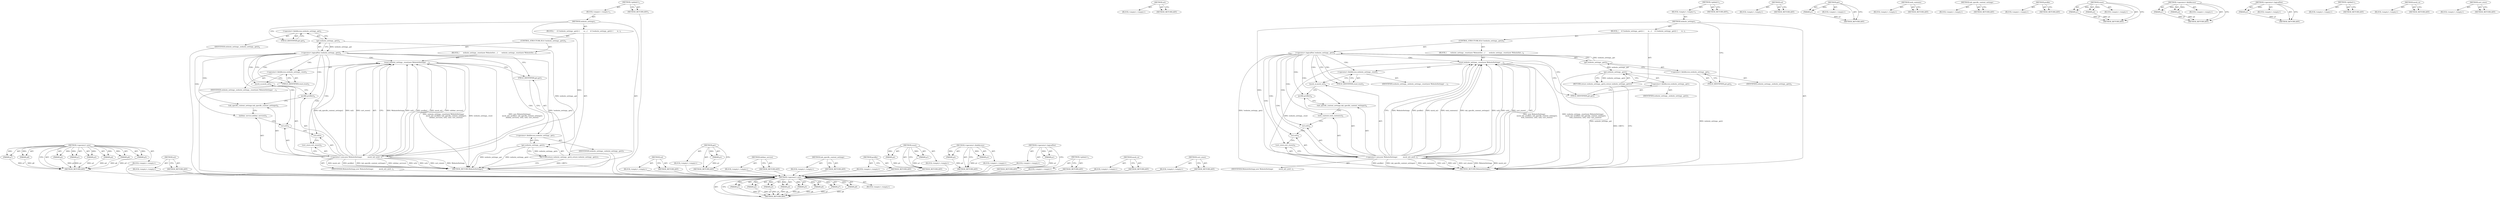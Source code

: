 digraph "cert_store" {
vulnerable_70 [label=<(METHOD,&lt;operator&gt;.new)>];
vulnerable_71 [label=<(PARAM,p1)>];
vulnerable_72 [label=<(PARAM,p2)>];
vulnerable_73 [label=<(PARAM,p3)>];
vulnerable_74 [label=<(PARAM,p4)>];
vulnerable_75 [label=<(PARAM,p5)>];
vulnerable_76 [label=<(PARAM,p6)>];
vulnerable_77 [label=<(PARAM,p7)>];
vulnerable_78 [label=<(PARAM,p8)>];
vulnerable_79 [label=<(BLOCK,&lt;empty&gt;,&lt;empty&gt;)>];
vulnerable_80 [label=<(METHOD_RETURN,ANY)>];
vulnerable_93 [label=<(METHOD,url)>];
vulnerable_94 [label=<(BLOCK,&lt;empty&gt;,&lt;empty&gt;)>];
vulnerable_95 [label=<(METHOD_RETURN,ANY)>];
vulnerable_6 [label=<(METHOD,&lt;global&gt;)<SUB>1</SUB>>];
vulnerable_7 [label=<(BLOCK,&lt;empty&gt;,&lt;empty&gt;)<SUB>1</SUB>>];
vulnerable_8 [label=<(METHOD,website_settings)<SUB>1</SUB>>];
vulnerable_9 [label=<(BLOCK,{
     if (!website_settings_.get()) {
       w...,{
     if (!website_settings_.get()) {
       w...)<SUB>1</SUB>>];
vulnerable_10 [label=<(CONTROL_STRUCTURE,IF,if (!website_settings_.get()))<SUB>2</SUB>>];
vulnerable_11 [label=<(&lt;operator&gt;.logicalNot,!website_settings_.get())<SUB>2</SUB>>];
vulnerable_12 [label=<(get,website_settings_.get())<SUB>2</SUB>>];
vulnerable_13 [label=<(&lt;operator&gt;.fieldAccess,website_settings_.get)<SUB>2</SUB>>];
vulnerable_14 [label=<(IDENTIFIER,website_settings_,website_settings_.get())<SUB>2</SUB>>];
vulnerable_15 [label=<(FIELD_IDENTIFIER,get,get)<SUB>2</SUB>>];
vulnerable_16 [label=<(BLOCK,{
       website_settings_.reset(new WebsiteSet...,{
       website_settings_.reset(new WebsiteSet...)<SUB>2</SUB>>];
vulnerable_17 [label=<(reset,website_settings_.reset(new WebsiteSettings(
  ...)<SUB>3</SUB>>];
vulnerable_18 [label=<(&lt;operator&gt;.fieldAccess,website_settings_.reset)<SUB>3</SUB>>];
vulnerable_19 [label=<(IDENTIFIER,website_settings_,website_settings_.reset(new WebsiteSettings(
  ...)<SUB>3</SUB>>];
vulnerable_20 [label=<(FIELD_IDENTIFIER,reset,reset)<SUB>3</SUB>>];
vulnerable_21 [label=<(&lt;operator&gt;.new,new WebsiteSettings(
           mock_ui(), prof...)<SUB>3</SUB>>];
vulnerable_22 [label=<(IDENTIFIER,WebsiteSettings,new WebsiteSettings(
           mock_ui(), prof...)<SUB>3</SUB>>];
vulnerable_23 [label=<(mock_ui,mock_ui())<SUB>4</SUB>>];
vulnerable_24 [label=<(profile,profile())<SUB>4</SUB>>];
vulnerable_25 [label=<(tab_specific_content_settings,tab_specific_content_settings())<SUB>4</SUB>>];
vulnerable_26 [label=<(infobar_service,infobar_service())<SUB>5</SUB>>];
vulnerable_27 [label=<(url,url())<SUB>5</SUB>>];
vulnerable_28 [label=<(ssl,ssl())<SUB>5</SUB>>];
vulnerable_29 [label=<(cert_store,cert_store())<SUB>5</SUB>>];
vulnerable_30 [label=<(RETURN,return website_settings_.get();,return website_settings_.get();)<SUB>7</SUB>>];
vulnerable_31 [label=<(get,website_settings_.get())<SUB>7</SUB>>];
vulnerable_32 [label=<(&lt;operator&gt;.fieldAccess,website_settings_.get)<SUB>7</SUB>>];
vulnerable_33 [label=<(IDENTIFIER,website_settings_,website_settings_.get())<SUB>7</SUB>>];
vulnerable_34 [label=<(FIELD_IDENTIFIER,get,get)<SUB>7</SUB>>];
vulnerable_35 [label=<(METHOD_RETURN,WebsiteSettings)<SUB>1</SUB>>];
vulnerable_37 [label=<(METHOD_RETURN,ANY)<SUB>1</SUB>>];
vulnerable_96 [label=<(METHOD,ssl)>];
vulnerable_97 [label=<(BLOCK,&lt;empty&gt;,&lt;empty&gt;)>];
vulnerable_98 [label=<(METHOD_RETURN,ANY)>];
vulnerable_56 [label=<(METHOD,get)>];
vulnerable_57 [label=<(PARAM,p1)>];
vulnerable_58 [label=<(BLOCK,&lt;empty&gt;,&lt;empty&gt;)>];
vulnerable_59 [label=<(METHOD_RETURN,ANY)>];
vulnerable_90 [label=<(METHOD,infobar_service)>];
vulnerable_91 [label=<(BLOCK,&lt;empty&gt;,&lt;empty&gt;)>];
vulnerable_92 [label=<(METHOD_RETURN,ANY)>];
vulnerable_87 [label=<(METHOD,tab_specific_content_settings)>];
vulnerable_88 [label=<(BLOCK,&lt;empty&gt;,&lt;empty&gt;)>];
vulnerable_89 [label=<(METHOD_RETURN,ANY)>];
vulnerable_84 [label=<(METHOD,profile)>];
vulnerable_85 [label=<(BLOCK,&lt;empty&gt;,&lt;empty&gt;)>];
vulnerable_86 [label=<(METHOD_RETURN,ANY)>];
vulnerable_65 [label=<(METHOD,reset)>];
vulnerable_66 [label=<(PARAM,p1)>];
vulnerable_67 [label=<(PARAM,p2)>];
vulnerable_68 [label=<(BLOCK,&lt;empty&gt;,&lt;empty&gt;)>];
vulnerable_69 [label=<(METHOD_RETURN,ANY)>];
vulnerable_60 [label=<(METHOD,&lt;operator&gt;.fieldAccess)>];
vulnerable_61 [label=<(PARAM,p1)>];
vulnerable_62 [label=<(PARAM,p2)>];
vulnerable_63 [label=<(BLOCK,&lt;empty&gt;,&lt;empty&gt;)>];
vulnerable_64 [label=<(METHOD_RETURN,ANY)>];
vulnerable_52 [label=<(METHOD,&lt;operator&gt;.logicalNot)>];
vulnerable_53 [label=<(PARAM,p1)>];
vulnerable_54 [label=<(BLOCK,&lt;empty&gt;,&lt;empty&gt;)>];
vulnerable_55 [label=<(METHOD_RETURN,ANY)>];
vulnerable_46 [label=<(METHOD,&lt;global&gt;)<SUB>1</SUB>>];
vulnerable_47 [label=<(BLOCK,&lt;empty&gt;,&lt;empty&gt;)>];
vulnerable_48 [label=<(METHOD_RETURN,ANY)>];
vulnerable_81 [label=<(METHOD,mock_ui)>];
vulnerable_82 [label=<(BLOCK,&lt;empty&gt;,&lt;empty&gt;)>];
vulnerable_83 [label=<(METHOD_RETURN,ANY)>];
vulnerable_99 [label=<(METHOD,cert_store)>];
vulnerable_100 [label=<(BLOCK,&lt;empty&gt;,&lt;empty&gt;)>];
vulnerable_101 [label=<(METHOD_RETURN,ANY)>];
fixed_70 [label=<(METHOD,&lt;operator&gt;.new)>];
fixed_71 [label=<(PARAM,p1)>];
fixed_72 [label=<(PARAM,p2)>];
fixed_73 [label=<(PARAM,p3)>];
fixed_74 [label=<(PARAM,p4)>];
fixed_75 [label=<(PARAM,p5)>];
fixed_76 [label=<(PARAM,p6)>];
fixed_77 [label=<(PARAM,p7)>];
fixed_78 [label=<(PARAM,p8)>];
fixed_79 [label=<(BLOCK,&lt;empty&gt;,&lt;empty&gt;)>];
fixed_80 [label=<(METHOD_RETURN,ANY)>];
fixed_93 [label=<(METHOD,url)>];
fixed_94 [label=<(BLOCK,&lt;empty&gt;,&lt;empty&gt;)>];
fixed_95 [label=<(METHOD_RETURN,ANY)>];
fixed_6 [label=<(METHOD,&lt;global&gt;)<SUB>1</SUB>>];
fixed_7 [label=<(BLOCK,&lt;empty&gt;,&lt;empty&gt;)<SUB>1</SUB>>];
fixed_8 [label=<(METHOD,website_settings)<SUB>1</SUB>>];
fixed_9 [label=<(BLOCK,{
     if (!website_settings_.get()) {
       w...,{
     if (!website_settings_.get()) {
       w...)<SUB>1</SUB>>];
fixed_10 [label=<(CONTROL_STRUCTURE,IF,if (!website_settings_.get()))<SUB>2</SUB>>];
fixed_11 [label=<(&lt;operator&gt;.logicalNot,!website_settings_.get())<SUB>2</SUB>>];
fixed_12 [label=<(get,website_settings_.get())<SUB>2</SUB>>];
fixed_13 [label=<(&lt;operator&gt;.fieldAccess,website_settings_.get)<SUB>2</SUB>>];
fixed_14 [label=<(IDENTIFIER,website_settings_,website_settings_.get())<SUB>2</SUB>>];
fixed_15 [label=<(FIELD_IDENTIFIER,get,get)<SUB>2</SUB>>];
fixed_16 [label=<(BLOCK,{
       website_settings_.reset(new WebsiteSet...,{
       website_settings_.reset(new WebsiteSet...)<SUB>2</SUB>>];
fixed_17 [label=<(reset,website_settings_.reset(new WebsiteSettings(
  ...)<SUB>3</SUB>>];
fixed_18 [label=<(&lt;operator&gt;.fieldAccess,website_settings_.reset)<SUB>3</SUB>>];
fixed_19 [label=<(IDENTIFIER,website_settings_,website_settings_.reset(new WebsiteSettings(
  ...)<SUB>3</SUB>>];
fixed_20 [label=<(FIELD_IDENTIFIER,reset,reset)<SUB>3</SUB>>];
fixed_21 [label=<(&lt;operator&gt;.new,new WebsiteSettings(
           mock_ui(), prof...)<SUB>3</SUB>>];
fixed_22 [label=<(IDENTIFIER,WebsiteSettings,new WebsiteSettings(
           mock_ui(), prof...)<SUB>3</SUB>>];
fixed_23 [label=<(mock_ui,mock_ui())<SUB>4</SUB>>];
fixed_24 [label=<(profile,profile())<SUB>4</SUB>>];
fixed_25 [label=<(tab_specific_content_settings,tab_specific_content_settings())<SUB>4</SUB>>];
fixed_26 [label=<(web_contents,web_contents())<SUB>5</SUB>>];
fixed_27 [label=<(url,url())<SUB>5</SUB>>];
fixed_28 [label=<(ssl,ssl())<SUB>5</SUB>>];
fixed_29 [label=<(cert_store,cert_store())<SUB>5</SUB>>];
fixed_30 [label=<(RETURN,return website_settings_.get();,return website_settings_.get();)<SUB>7</SUB>>];
fixed_31 [label=<(get,website_settings_.get())<SUB>7</SUB>>];
fixed_32 [label=<(&lt;operator&gt;.fieldAccess,website_settings_.get)<SUB>7</SUB>>];
fixed_33 [label=<(IDENTIFIER,website_settings_,website_settings_.get())<SUB>7</SUB>>];
fixed_34 [label=<(FIELD_IDENTIFIER,get,get)<SUB>7</SUB>>];
fixed_35 [label=<(METHOD_RETURN,WebsiteSettings)<SUB>1</SUB>>];
fixed_37 [label=<(METHOD_RETURN,ANY)<SUB>1</SUB>>];
fixed_96 [label=<(METHOD,ssl)>];
fixed_97 [label=<(BLOCK,&lt;empty&gt;,&lt;empty&gt;)>];
fixed_98 [label=<(METHOD_RETURN,ANY)>];
fixed_56 [label=<(METHOD,get)>];
fixed_57 [label=<(PARAM,p1)>];
fixed_58 [label=<(BLOCK,&lt;empty&gt;,&lt;empty&gt;)>];
fixed_59 [label=<(METHOD_RETURN,ANY)>];
fixed_90 [label=<(METHOD,web_contents)>];
fixed_91 [label=<(BLOCK,&lt;empty&gt;,&lt;empty&gt;)>];
fixed_92 [label=<(METHOD_RETURN,ANY)>];
fixed_87 [label=<(METHOD,tab_specific_content_settings)>];
fixed_88 [label=<(BLOCK,&lt;empty&gt;,&lt;empty&gt;)>];
fixed_89 [label=<(METHOD_RETURN,ANY)>];
fixed_84 [label=<(METHOD,profile)>];
fixed_85 [label=<(BLOCK,&lt;empty&gt;,&lt;empty&gt;)>];
fixed_86 [label=<(METHOD_RETURN,ANY)>];
fixed_65 [label=<(METHOD,reset)>];
fixed_66 [label=<(PARAM,p1)>];
fixed_67 [label=<(PARAM,p2)>];
fixed_68 [label=<(BLOCK,&lt;empty&gt;,&lt;empty&gt;)>];
fixed_69 [label=<(METHOD_RETURN,ANY)>];
fixed_60 [label=<(METHOD,&lt;operator&gt;.fieldAccess)>];
fixed_61 [label=<(PARAM,p1)>];
fixed_62 [label=<(PARAM,p2)>];
fixed_63 [label=<(BLOCK,&lt;empty&gt;,&lt;empty&gt;)>];
fixed_64 [label=<(METHOD_RETURN,ANY)>];
fixed_52 [label=<(METHOD,&lt;operator&gt;.logicalNot)>];
fixed_53 [label=<(PARAM,p1)>];
fixed_54 [label=<(BLOCK,&lt;empty&gt;,&lt;empty&gt;)>];
fixed_55 [label=<(METHOD_RETURN,ANY)>];
fixed_46 [label=<(METHOD,&lt;global&gt;)<SUB>1</SUB>>];
fixed_47 [label=<(BLOCK,&lt;empty&gt;,&lt;empty&gt;)>];
fixed_48 [label=<(METHOD_RETURN,ANY)>];
fixed_81 [label=<(METHOD,mock_ui)>];
fixed_82 [label=<(BLOCK,&lt;empty&gt;,&lt;empty&gt;)>];
fixed_83 [label=<(METHOD_RETURN,ANY)>];
fixed_99 [label=<(METHOD,cert_store)>];
fixed_100 [label=<(BLOCK,&lt;empty&gt;,&lt;empty&gt;)>];
fixed_101 [label=<(METHOD_RETURN,ANY)>];
vulnerable_70 -> vulnerable_71  [key=0, label="AST: "];
vulnerable_70 -> vulnerable_71  [key=1, label="DDG: "];
vulnerable_70 -> vulnerable_79  [key=0, label="AST: "];
vulnerable_70 -> vulnerable_72  [key=0, label="AST: "];
vulnerable_70 -> vulnerable_72  [key=1, label="DDG: "];
vulnerable_70 -> vulnerable_80  [key=0, label="AST: "];
vulnerable_70 -> vulnerable_80  [key=1, label="CFG: "];
vulnerable_70 -> vulnerable_73  [key=0, label="AST: "];
vulnerable_70 -> vulnerable_73  [key=1, label="DDG: "];
vulnerable_70 -> vulnerable_74  [key=0, label="AST: "];
vulnerable_70 -> vulnerable_74  [key=1, label="DDG: "];
vulnerable_70 -> vulnerable_75  [key=0, label="AST: "];
vulnerable_70 -> vulnerable_75  [key=1, label="DDG: "];
vulnerable_70 -> vulnerable_76  [key=0, label="AST: "];
vulnerable_70 -> vulnerable_76  [key=1, label="DDG: "];
vulnerable_70 -> vulnerable_77  [key=0, label="AST: "];
vulnerable_70 -> vulnerable_77  [key=1, label="DDG: "];
vulnerable_70 -> vulnerable_78  [key=0, label="AST: "];
vulnerable_70 -> vulnerable_78  [key=1, label="DDG: "];
vulnerable_71 -> vulnerable_80  [key=0, label="DDG: p1"];
vulnerable_72 -> vulnerable_80  [key=0, label="DDG: p2"];
vulnerable_73 -> vulnerable_80  [key=0, label="DDG: p3"];
vulnerable_74 -> vulnerable_80  [key=0, label="DDG: p4"];
vulnerable_75 -> vulnerable_80  [key=0, label="DDG: p5"];
vulnerable_76 -> vulnerable_80  [key=0, label="DDG: p6"];
vulnerable_77 -> vulnerable_80  [key=0, label="DDG: p7"];
vulnerable_78 -> vulnerable_80  [key=0, label="DDG: p8"];
vulnerable_79 -> fixed_70  [key=0];
vulnerable_80 -> fixed_70  [key=0];
vulnerable_93 -> vulnerable_94  [key=0, label="AST: "];
vulnerable_93 -> vulnerable_95  [key=0, label="AST: "];
vulnerable_93 -> vulnerable_95  [key=1, label="CFG: "];
vulnerable_94 -> fixed_70  [key=0];
vulnerable_95 -> fixed_70  [key=0];
vulnerable_6 -> vulnerable_7  [key=0, label="AST: "];
vulnerable_6 -> vulnerable_37  [key=0, label="AST: "];
vulnerable_6 -> vulnerable_37  [key=1, label="CFG: "];
vulnerable_7 -> vulnerable_8  [key=0, label="AST: "];
vulnerable_8 -> vulnerable_9  [key=0, label="AST: "];
vulnerable_8 -> vulnerable_35  [key=0, label="AST: "];
vulnerable_8 -> vulnerable_15  [key=0, label="CFG: "];
vulnerable_8 -> vulnerable_21  [key=0, label="DDG: "];
vulnerable_9 -> vulnerable_10  [key=0, label="AST: "];
vulnerable_9 -> vulnerable_30  [key=0, label="AST: "];
vulnerable_10 -> vulnerable_11  [key=0, label="AST: "];
vulnerable_10 -> vulnerable_16  [key=0, label="AST: "];
vulnerable_11 -> vulnerable_12  [key=0, label="AST: "];
vulnerable_11 -> vulnerable_20  [key=0, label="CFG: "];
vulnerable_11 -> vulnerable_20  [key=1, label="CDG: "];
vulnerable_11 -> vulnerable_34  [key=0, label="CFG: "];
vulnerable_11 -> vulnerable_35  [key=0, label="DDG: !website_settings_.get()"];
vulnerable_11 -> vulnerable_24  [key=0, label="CDG: "];
vulnerable_11 -> vulnerable_17  [key=0, label="CDG: "];
vulnerable_11 -> vulnerable_29  [key=0, label="CDG: "];
vulnerable_11 -> vulnerable_21  [key=0, label="CDG: "];
vulnerable_11 -> vulnerable_18  [key=0, label="CDG: "];
vulnerable_11 -> vulnerable_26  [key=0, label="CDG: "];
vulnerable_11 -> vulnerable_23  [key=0, label="CDG: "];
vulnerable_11 -> vulnerable_28  [key=0, label="CDG: "];
vulnerable_11 -> vulnerable_25  [key=0, label="CDG: "];
vulnerable_11 -> vulnerable_27  [key=0, label="CDG: "];
vulnerable_12 -> vulnerable_13  [key=0, label="AST: "];
vulnerable_12 -> vulnerable_11  [key=0, label="CFG: "];
vulnerable_12 -> vulnerable_11  [key=1, label="DDG: website_settings_.get"];
vulnerable_12 -> vulnerable_31  [key=0, label="DDG: website_settings_.get"];
vulnerable_13 -> vulnerable_14  [key=0, label="AST: "];
vulnerable_13 -> vulnerable_15  [key=0, label="AST: "];
vulnerable_13 -> vulnerable_12  [key=0, label="CFG: "];
vulnerable_14 -> fixed_70  [key=0];
vulnerable_15 -> vulnerable_13  [key=0, label="CFG: "];
vulnerable_16 -> vulnerable_17  [key=0, label="AST: "];
vulnerable_17 -> vulnerable_18  [key=0, label="AST: "];
vulnerable_17 -> vulnerable_21  [key=0, label="AST: "];
vulnerable_17 -> vulnerable_34  [key=0, label="CFG: "];
vulnerable_17 -> vulnerable_35  [key=0, label="DDG: website_settings_.reset"];
vulnerable_17 -> vulnerable_35  [key=1, label="DDG: new WebsiteSettings(
           mock_ui(), profile(), tab_specific_content_settings(),
          infobar_service(), url(), ssl(), cert_store())"];
vulnerable_17 -> vulnerable_35  [key=2, label="DDG: website_settings_.reset(new WebsiteSettings(
           mock_ui(), profile(), tab_specific_content_settings(),
          infobar_service(), url(), ssl(), cert_store()))"];
vulnerable_18 -> vulnerable_19  [key=0, label="AST: "];
vulnerable_18 -> vulnerable_20  [key=0, label="AST: "];
vulnerable_18 -> vulnerable_23  [key=0, label="CFG: "];
vulnerable_19 -> fixed_70  [key=0];
vulnerable_20 -> vulnerable_18  [key=0, label="CFG: "];
vulnerable_21 -> vulnerable_22  [key=0, label="AST: "];
vulnerable_21 -> vulnerable_23  [key=0, label="AST: "];
vulnerable_21 -> vulnerable_24  [key=0, label="AST: "];
vulnerable_21 -> vulnerable_25  [key=0, label="AST: "];
vulnerable_21 -> vulnerable_26  [key=0, label="AST: "];
vulnerable_21 -> vulnerable_27  [key=0, label="AST: "];
vulnerable_21 -> vulnerable_28  [key=0, label="AST: "];
vulnerable_21 -> vulnerable_29  [key=0, label="AST: "];
vulnerable_21 -> vulnerable_17  [key=0, label="CFG: "];
vulnerable_21 -> vulnerable_17  [key=1, label="DDG: WebsiteSettings"];
vulnerable_21 -> vulnerable_17  [key=2, label="DDG: url()"];
vulnerable_21 -> vulnerable_17  [key=3, label="DDG: profile()"];
vulnerable_21 -> vulnerable_17  [key=4, label="DDG: mock_ui()"];
vulnerable_21 -> vulnerable_17  [key=5, label="DDG: infobar_service()"];
vulnerable_21 -> vulnerable_17  [key=6, label="DDG: tab_specific_content_settings()"];
vulnerable_21 -> vulnerable_17  [key=7, label="DDG: ssl()"];
vulnerable_21 -> vulnerable_17  [key=8, label="DDG: cert_store()"];
vulnerable_21 -> vulnerable_35  [key=0, label="DDG: mock_ui()"];
vulnerable_21 -> vulnerable_35  [key=1, label="DDG: profile()"];
vulnerable_21 -> vulnerable_35  [key=2, label="DDG: tab_specific_content_settings()"];
vulnerable_21 -> vulnerable_35  [key=3, label="DDG: infobar_service()"];
vulnerable_21 -> vulnerable_35  [key=4, label="DDG: url()"];
vulnerable_21 -> vulnerable_35  [key=5, label="DDG: ssl()"];
vulnerable_21 -> vulnerable_35  [key=6, label="DDG: cert_store()"];
vulnerable_21 -> vulnerable_35  [key=7, label="DDG: WebsiteSettings"];
vulnerable_22 -> fixed_70  [key=0];
vulnerable_23 -> vulnerable_24  [key=0, label="CFG: "];
vulnerable_24 -> vulnerable_25  [key=0, label="CFG: "];
vulnerable_25 -> vulnerable_26  [key=0, label="CFG: "];
vulnerable_26 -> vulnerable_27  [key=0, label="CFG: "];
vulnerable_27 -> vulnerable_28  [key=0, label="CFG: "];
vulnerable_28 -> vulnerable_29  [key=0, label="CFG: "];
vulnerable_29 -> vulnerable_21  [key=0, label="CFG: "];
vulnerable_30 -> vulnerable_31  [key=0, label="AST: "];
vulnerable_30 -> vulnerable_35  [key=0, label="CFG: "];
vulnerable_30 -> vulnerable_35  [key=1, label="DDG: &lt;RET&gt;"];
vulnerable_31 -> vulnerable_32  [key=0, label="AST: "];
vulnerable_31 -> vulnerable_30  [key=0, label="CFG: "];
vulnerable_31 -> vulnerable_30  [key=1, label="DDG: website_settings_.get()"];
vulnerable_31 -> vulnerable_35  [key=0, label="DDG: website_settings_.get"];
vulnerable_31 -> vulnerable_35  [key=1, label="DDG: website_settings_.get()"];
vulnerable_32 -> vulnerable_33  [key=0, label="AST: "];
vulnerable_32 -> vulnerable_34  [key=0, label="AST: "];
vulnerable_32 -> vulnerable_31  [key=0, label="CFG: "];
vulnerable_33 -> fixed_70  [key=0];
vulnerable_34 -> vulnerable_32  [key=0, label="CFG: "];
vulnerable_35 -> fixed_70  [key=0];
vulnerable_37 -> fixed_70  [key=0];
vulnerable_96 -> vulnerable_97  [key=0, label="AST: "];
vulnerable_96 -> vulnerable_98  [key=0, label="AST: "];
vulnerable_96 -> vulnerable_98  [key=1, label="CFG: "];
vulnerable_97 -> fixed_70  [key=0];
vulnerable_98 -> fixed_70  [key=0];
vulnerable_56 -> vulnerable_57  [key=0, label="AST: "];
vulnerable_56 -> vulnerable_57  [key=1, label="DDG: "];
vulnerable_56 -> vulnerable_58  [key=0, label="AST: "];
vulnerable_56 -> vulnerable_59  [key=0, label="AST: "];
vulnerable_56 -> vulnerable_59  [key=1, label="CFG: "];
vulnerable_57 -> vulnerable_59  [key=0, label="DDG: p1"];
vulnerable_58 -> fixed_70  [key=0];
vulnerable_59 -> fixed_70  [key=0];
vulnerable_90 -> vulnerable_91  [key=0, label="AST: "];
vulnerable_90 -> vulnerable_92  [key=0, label="AST: "];
vulnerable_90 -> vulnerable_92  [key=1, label="CFG: "];
vulnerable_91 -> fixed_70  [key=0];
vulnerable_92 -> fixed_70  [key=0];
vulnerable_87 -> vulnerable_88  [key=0, label="AST: "];
vulnerable_87 -> vulnerable_89  [key=0, label="AST: "];
vulnerable_87 -> vulnerable_89  [key=1, label="CFG: "];
vulnerable_88 -> fixed_70  [key=0];
vulnerable_89 -> fixed_70  [key=0];
vulnerable_84 -> vulnerable_85  [key=0, label="AST: "];
vulnerable_84 -> vulnerable_86  [key=0, label="AST: "];
vulnerable_84 -> vulnerable_86  [key=1, label="CFG: "];
vulnerable_85 -> fixed_70  [key=0];
vulnerable_86 -> fixed_70  [key=0];
vulnerable_65 -> vulnerable_66  [key=0, label="AST: "];
vulnerable_65 -> vulnerable_66  [key=1, label="DDG: "];
vulnerable_65 -> vulnerable_68  [key=0, label="AST: "];
vulnerable_65 -> vulnerable_67  [key=0, label="AST: "];
vulnerable_65 -> vulnerable_67  [key=1, label="DDG: "];
vulnerable_65 -> vulnerable_69  [key=0, label="AST: "];
vulnerable_65 -> vulnerable_69  [key=1, label="CFG: "];
vulnerable_66 -> vulnerable_69  [key=0, label="DDG: p1"];
vulnerable_67 -> vulnerable_69  [key=0, label="DDG: p2"];
vulnerable_68 -> fixed_70  [key=0];
vulnerable_69 -> fixed_70  [key=0];
vulnerable_60 -> vulnerable_61  [key=0, label="AST: "];
vulnerable_60 -> vulnerable_61  [key=1, label="DDG: "];
vulnerable_60 -> vulnerable_63  [key=0, label="AST: "];
vulnerable_60 -> vulnerable_62  [key=0, label="AST: "];
vulnerable_60 -> vulnerable_62  [key=1, label="DDG: "];
vulnerable_60 -> vulnerable_64  [key=0, label="AST: "];
vulnerable_60 -> vulnerable_64  [key=1, label="CFG: "];
vulnerable_61 -> vulnerable_64  [key=0, label="DDG: p1"];
vulnerable_62 -> vulnerable_64  [key=0, label="DDG: p2"];
vulnerable_63 -> fixed_70  [key=0];
vulnerable_64 -> fixed_70  [key=0];
vulnerable_52 -> vulnerable_53  [key=0, label="AST: "];
vulnerable_52 -> vulnerable_53  [key=1, label="DDG: "];
vulnerable_52 -> vulnerable_54  [key=0, label="AST: "];
vulnerable_52 -> vulnerable_55  [key=0, label="AST: "];
vulnerable_52 -> vulnerable_55  [key=1, label="CFG: "];
vulnerable_53 -> vulnerable_55  [key=0, label="DDG: p1"];
vulnerable_54 -> fixed_70  [key=0];
vulnerable_55 -> fixed_70  [key=0];
vulnerable_46 -> vulnerable_47  [key=0, label="AST: "];
vulnerable_46 -> vulnerable_48  [key=0, label="AST: "];
vulnerable_46 -> vulnerable_48  [key=1, label="CFG: "];
vulnerable_47 -> fixed_70  [key=0];
vulnerable_48 -> fixed_70  [key=0];
vulnerable_81 -> vulnerable_82  [key=0, label="AST: "];
vulnerable_81 -> vulnerable_83  [key=0, label="AST: "];
vulnerable_81 -> vulnerable_83  [key=1, label="CFG: "];
vulnerable_82 -> fixed_70  [key=0];
vulnerable_83 -> fixed_70  [key=0];
vulnerable_99 -> vulnerable_100  [key=0, label="AST: "];
vulnerable_99 -> vulnerable_101  [key=0, label="AST: "];
vulnerable_99 -> vulnerable_101  [key=1, label="CFG: "];
vulnerable_100 -> fixed_70  [key=0];
vulnerable_101 -> fixed_70  [key=0];
fixed_70 -> fixed_71  [key=0, label="AST: "];
fixed_70 -> fixed_71  [key=1, label="DDG: "];
fixed_70 -> fixed_79  [key=0, label="AST: "];
fixed_70 -> fixed_72  [key=0, label="AST: "];
fixed_70 -> fixed_72  [key=1, label="DDG: "];
fixed_70 -> fixed_80  [key=0, label="AST: "];
fixed_70 -> fixed_80  [key=1, label="CFG: "];
fixed_70 -> fixed_73  [key=0, label="AST: "];
fixed_70 -> fixed_73  [key=1, label="DDG: "];
fixed_70 -> fixed_74  [key=0, label="AST: "];
fixed_70 -> fixed_74  [key=1, label="DDG: "];
fixed_70 -> fixed_75  [key=0, label="AST: "];
fixed_70 -> fixed_75  [key=1, label="DDG: "];
fixed_70 -> fixed_76  [key=0, label="AST: "];
fixed_70 -> fixed_76  [key=1, label="DDG: "];
fixed_70 -> fixed_77  [key=0, label="AST: "];
fixed_70 -> fixed_77  [key=1, label="DDG: "];
fixed_70 -> fixed_78  [key=0, label="AST: "];
fixed_70 -> fixed_78  [key=1, label="DDG: "];
fixed_71 -> fixed_80  [key=0, label="DDG: p1"];
fixed_72 -> fixed_80  [key=0, label="DDG: p2"];
fixed_73 -> fixed_80  [key=0, label="DDG: p3"];
fixed_74 -> fixed_80  [key=0, label="DDG: p4"];
fixed_75 -> fixed_80  [key=0, label="DDG: p5"];
fixed_76 -> fixed_80  [key=0, label="DDG: p6"];
fixed_77 -> fixed_80  [key=0, label="DDG: p7"];
fixed_78 -> fixed_80  [key=0, label="DDG: p8"];
fixed_93 -> fixed_94  [key=0, label="AST: "];
fixed_93 -> fixed_95  [key=0, label="AST: "];
fixed_93 -> fixed_95  [key=1, label="CFG: "];
fixed_6 -> fixed_7  [key=0, label="AST: "];
fixed_6 -> fixed_37  [key=0, label="AST: "];
fixed_6 -> fixed_37  [key=1, label="CFG: "];
fixed_7 -> fixed_8  [key=0, label="AST: "];
fixed_8 -> fixed_9  [key=0, label="AST: "];
fixed_8 -> fixed_35  [key=0, label="AST: "];
fixed_8 -> fixed_15  [key=0, label="CFG: "];
fixed_8 -> fixed_21  [key=0, label="DDG: "];
fixed_9 -> fixed_10  [key=0, label="AST: "];
fixed_9 -> fixed_30  [key=0, label="AST: "];
fixed_10 -> fixed_11  [key=0, label="AST: "];
fixed_10 -> fixed_16  [key=0, label="AST: "];
fixed_11 -> fixed_12  [key=0, label="AST: "];
fixed_11 -> fixed_20  [key=0, label="CFG: "];
fixed_11 -> fixed_20  [key=1, label="CDG: "];
fixed_11 -> fixed_34  [key=0, label="CFG: "];
fixed_11 -> fixed_35  [key=0, label="DDG: !website_settings_.get()"];
fixed_11 -> fixed_24  [key=0, label="CDG: "];
fixed_11 -> fixed_17  [key=0, label="CDG: "];
fixed_11 -> fixed_29  [key=0, label="CDG: "];
fixed_11 -> fixed_21  [key=0, label="CDG: "];
fixed_11 -> fixed_18  [key=0, label="CDG: "];
fixed_11 -> fixed_26  [key=0, label="CDG: "];
fixed_11 -> fixed_23  [key=0, label="CDG: "];
fixed_11 -> fixed_28  [key=0, label="CDG: "];
fixed_11 -> fixed_25  [key=0, label="CDG: "];
fixed_11 -> fixed_27  [key=0, label="CDG: "];
fixed_12 -> fixed_13  [key=0, label="AST: "];
fixed_12 -> fixed_11  [key=0, label="CFG: "];
fixed_12 -> fixed_11  [key=1, label="DDG: website_settings_.get"];
fixed_12 -> fixed_31  [key=0, label="DDG: website_settings_.get"];
fixed_13 -> fixed_14  [key=0, label="AST: "];
fixed_13 -> fixed_15  [key=0, label="AST: "];
fixed_13 -> fixed_12  [key=0, label="CFG: "];
fixed_15 -> fixed_13  [key=0, label="CFG: "];
fixed_16 -> fixed_17  [key=0, label="AST: "];
fixed_17 -> fixed_18  [key=0, label="AST: "];
fixed_17 -> fixed_21  [key=0, label="AST: "];
fixed_17 -> fixed_34  [key=0, label="CFG: "];
fixed_17 -> fixed_35  [key=0, label="DDG: website_settings_.reset"];
fixed_17 -> fixed_35  [key=1, label="DDG: new WebsiteSettings(
           mock_ui(), profile(), tab_specific_content_settings(),
          web_contents(), url(), ssl(), cert_store())"];
fixed_17 -> fixed_35  [key=2, label="DDG: website_settings_.reset(new WebsiteSettings(
           mock_ui(), profile(), tab_specific_content_settings(),
          web_contents(), url(), ssl(), cert_store()))"];
fixed_18 -> fixed_19  [key=0, label="AST: "];
fixed_18 -> fixed_20  [key=0, label="AST: "];
fixed_18 -> fixed_23  [key=0, label="CFG: "];
fixed_20 -> fixed_18  [key=0, label="CFG: "];
fixed_21 -> fixed_22  [key=0, label="AST: "];
fixed_21 -> fixed_23  [key=0, label="AST: "];
fixed_21 -> fixed_24  [key=0, label="AST: "];
fixed_21 -> fixed_25  [key=0, label="AST: "];
fixed_21 -> fixed_26  [key=0, label="AST: "];
fixed_21 -> fixed_27  [key=0, label="AST: "];
fixed_21 -> fixed_28  [key=0, label="AST: "];
fixed_21 -> fixed_29  [key=0, label="AST: "];
fixed_21 -> fixed_17  [key=0, label="CFG: "];
fixed_21 -> fixed_17  [key=1, label="DDG: WebsiteSettings"];
fixed_21 -> fixed_17  [key=2, label="DDG: url()"];
fixed_21 -> fixed_17  [key=3, label="DDG: profile()"];
fixed_21 -> fixed_17  [key=4, label="DDG: mock_ui()"];
fixed_21 -> fixed_17  [key=5, label="DDG: web_contents()"];
fixed_21 -> fixed_17  [key=6, label="DDG: tab_specific_content_settings()"];
fixed_21 -> fixed_17  [key=7, label="DDG: ssl()"];
fixed_21 -> fixed_17  [key=8, label="DDG: cert_store()"];
fixed_21 -> fixed_35  [key=0, label="DDG: mock_ui()"];
fixed_21 -> fixed_35  [key=1, label="DDG: profile()"];
fixed_21 -> fixed_35  [key=2, label="DDG: tab_specific_content_settings()"];
fixed_21 -> fixed_35  [key=3, label="DDG: web_contents()"];
fixed_21 -> fixed_35  [key=4, label="DDG: url()"];
fixed_21 -> fixed_35  [key=5, label="DDG: ssl()"];
fixed_21 -> fixed_35  [key=6, label="DDG: cert_store()"];
fixed_21 -> fixed_35  [key=7, label="DDG: WebsiteSettings"];
fixed_23 -> fixed_24  [key=0, label="CFG: "];
fixed_24 -> fixed_25  [key=0, label="CFG: "];
fixed_25 -> fixed_26  [key=0, label="CFG: "];
fixed_26 -> fixed_27  [key=0, label="CFG: "];
fixed_27 -> fixed_28  [key=0, label="CFG: "];
fixed_28 -> fixed_29  [key=0, label="CFG: "];
fixed_29 -> fixed_21  [key=0, label="CFG: "];
fixed_30 -> fixed_31  [key=0, label="AST: "];
fixed_30 -> fixed_35  [key=0, label="CFG: "];
fixed_30 -> fixed_35  [key=1, label="DDG: &lt;RET&gt;"];
fixed_31 -> fixed_32  [key=0, label="AST: "];
fixed_31 -> fixed_30  [key=0, label="CFG: "];
fixed_31 -> fixed_30  [key=1, label="DDG: website_settings_.get()"];
fixed_31 -> fixed_35  [key=0, label="DDG: website_settings_.get"];
fixed_31 -> fixed_35  [key=1, label="DDG: website_settings_.get()"];
fixed_32 -> fixed_33  [key=0, label="AST: "];
fixed_32 -> fixed_34  [key=0, label="AST: "];
fixed_32 -> fixed_31  [key=0, label="CFG: "];
fixed_34 -> fixed_32  [key=0, label="CFG: "];
fixed_96 -> fixed_97  [key=0, label="AST: "];
fixed_96 -> fixed_98  [key=0, label="AST: "];
fixed_96 -> fixed_98  [key=1, label="CFG: "];
fixed_56 -> fixed_57  [key=0, label="AST: "];
fixed_56 -> fixed_57  [key=1, label="DDG: "];
fixed_56 -> fixed_58  [key=0, label="AST: "];
fixed_56 -> fixed_59  [key=0, label="AST: "];
fixed_56 -> fixed_59  [key=1, label="CFG: "];
fixed_57 -> fixed_59  [key=0, label="DDG: p1"];
fixed_90 -> fixed_91  [key=0, label="AST: "];
fixed_90 -> fixed_92  [key=0, label="AST: "];
fixed_90 -> fixed_92  [key=1, label="CFG: "];
fixed_87 -> fixed_88  [key=0, label="AST: "];
fixed_87 -> fixed_89  [key=0, label="AST: "];
fixed_87 -> fixed_89  [key=1, label="CFG: "];
fixed_84 -> fixed_85  [key=0, label="AST: "];
fixed_84 -> fixed_86  [key=0, label="AST: "];
fixed_84 -> fixed_86  [key=1, label="CFG: "];
fixed_65 -> fixed_66  [key=0, label="AST: "];
fixed_65 -> fixed_66  [key=1, label="DDG: "];
fixed_65 -> fixed_68  [key=0, label="AST: "];
fixed_65 -> fixed_67  [key=0, label="AST: "];
fixed_65 -> fixed_67  [key=1, label="DDG: "];
fixed_65 -> fixed_69  [key=0, label="AST: "];
fixed_65 -> fixed_69  [key=1, label="CFG: "];
fixed_66 -> fixed_69  [key=0, label="DDG: p1"];
fixed_67 -> fixed_69  [key=0, label="DDG: p2"];
fixed_60 -> fixed_61  [key=0, label="AST: "];
fixed_60 -> fixed_61  [key=1, label="DDG: "];
fixed_60 -> fixed_63  [key=0, label="AST: "];
fixed_60 -> fixed_62  [key=0, label="AST: "];
fixed_60 -> fixed_62  [key=1, label="DDG: "];
fixed_60 -> fixed_64  [key=0, label="AST: "];
fixed_60 -> fixed_64  [key=1, label="CFG: "];
fixed_61 -> fixed_64  [key=0, label="DDG: p1"];
fixed_62 -> fixed_64  [key=0, label="DDG: p2"];
fixed_52 -> fixed_53  [key=0, label="AST: "];
fixed_52 -> fixed_53  [key=1, label="DDG: "];
fixed_52 -> fixed_54  [key=0, label="AST: "];
fixed_52 -> fixed_55  [key=0, label="AST: "];
fixed_52 -> fixed_55  [key=1, label="CFG: "];
fixed_53 -> fixed_55  [key=0, label="DDG: p1"];
fixed_46 -> fixed_47  [key=0, label="AST: "];
fixed_46 -> fixed_48  [key=0, label="AST: "];
fixed_46 -> fixed_48  [key=1, label="CFG: "];
fixed_81 -> fixed_82  [key=0, label="AST: "];
fixed_81 -> fixed_83  [key=0, label="AST: "];
fixed_81 -> fixed_83  [key=1, label="CFG: "];
fixed_99 -> fixed_100  [key=0, label="AST: "];
fixed_99 -> fixed_101  [key=0, label="AST: "];
fixed_99 -> fixed_101  [key=1, label="CFG: "];
}
